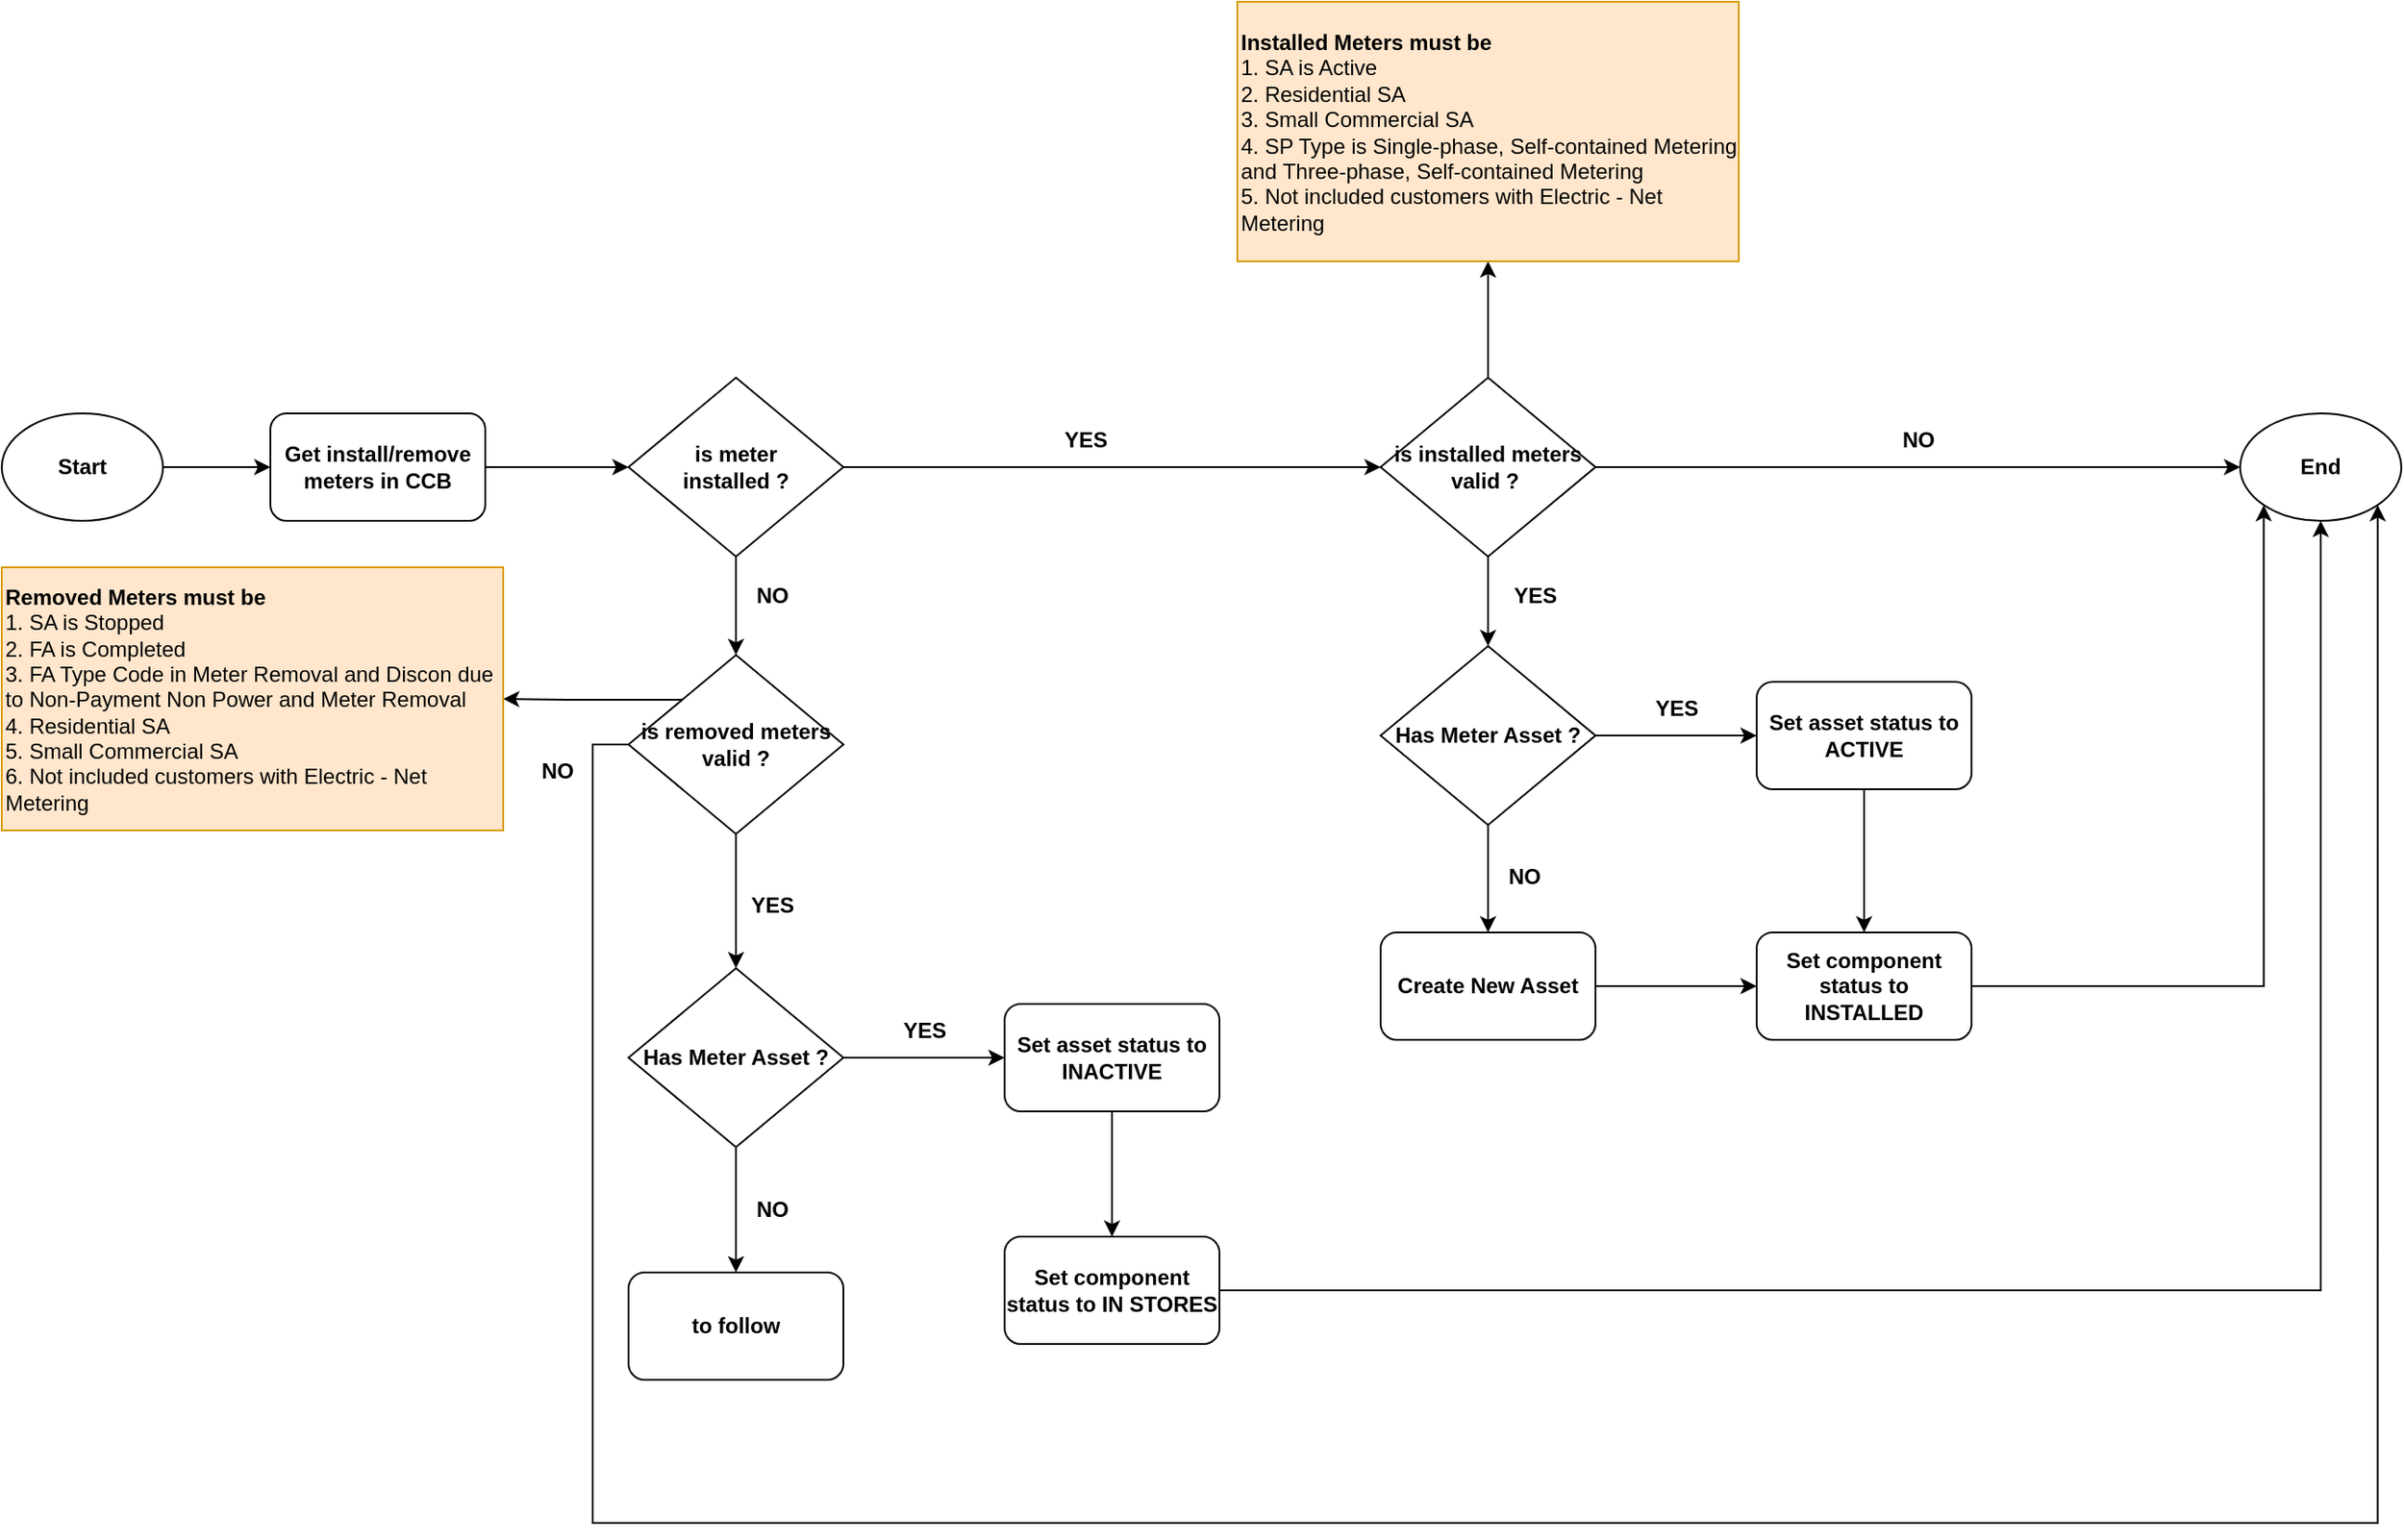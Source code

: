 <mxfile version="22.1.21" type="google">
  <diagram name="Page-1" id="DUN7N6_ZBQFvEOWsblCs">
    <mxGraphModel grid="1" page="1" gridSize="10" guides="1" tooltips="1" connect="1" arrows="1" fold="1" pageScale="1" pageWidth="850" pageHeight="1100" math="0" shadow="0">
      <root>
        <mxCell id="0" />
        <mxCell id="1" parent="0" />
        <mxCell id="6uxMhDcllpCo5bJj_xjq-3" value="" style="edgeStyle=orthogonalEdgeStyle;rounded=0;orthogonalLoop=1;jettySize=auto;html=1;" edge="1" parent="1" source="6uxMhDcllpCo5bJj_xjq-1" target="6uxMhDcllpCo5bJj_xjq-2">
          <mxGeometry relative="1" as="geometry" />
        </mxCell>
        <mxCell id="6uxMhDcllpCo5bJj_xjq-1" value="&lt;b&gt;Start&lt;/b&gt;" style="ellipse;whiteSpace=wrap;html=1;" vertex="1" parent="1">
          <mxGeometry x="60" y="40" width="90" height="60" as="geometry" />
        </mxCell>
        <mxCell id="6uxMhDcllpCo5bJj_xjq-5" value="" style="edgeStyle=orthogonalEdgeStyle;rounded=0;orthogonalLoop=1;jettySize=auto;html=1;" edge="1" parent="1" source="6uxMhDcllpCo5bJj_xjq-2" target="6uxMhDcllpCo5bJj_xjq-4">
          <mxGeometry relative="1" as="geometry" />
        </mxCell>
        <mxCell id="6uxMhDcllpCo5bJj_xjq-2" value="&lt;b&gt;Get install/remove meters in CCB&lt;br&gt;&lt;/b&gt;" style="rounded=1;whiteSpace=wrap;html=1;" vertex="1" parent="1">
          <mxGeometry x="210" y="40" width="120" height="60" as="geometry" />
        </mxCell>
        <mxCell id="6uxMhDcllpCo5bJj_xjq-23" value="" style="edgeStyle=orthogonalEdgeStyle;rounded=0;orthogonalLoop=1;jettySize=auto;html=1;entryX=0;entryY=0.5;entryDx=0;entryDy=0;" edge="1" parent="1" source="6uxMhDcllpCo5bJj_xjq-4" target="6uxMhDcllpCo5bJj_xjq-26">
          <mxGeometry relative="1" as="geometry">
            <mxPoint x="620" y="70" as="targetPoint" />
          </mxGeometry>
        </mxCell>
        <mxCell id="6uxMhDcllpCo5bJj_xjq-35" value="" style="edgeStyle=orthogonalEdgeStyle;rounded=0;orthogonalLoop=1;jettySize=auto;html=1;" edge="1" parent="1" source="6uxMhDcllpCo5bJj_xjq-4" target="6uxMhDcllpCo5bJj_xjq-34">
          <mxGeometry relative="1" as="geometry" />
        </mxCell>
        <mxCell id="6uxMhDcllpCo5bJj_xjq-4" value="&lt;b&gt;is meter &lt;br&gt;installed ?&lt;/b&gt;" style="rhombus;whiteSpace=wrap;html=1;" vertex="1" parent="1">
          <mxGeometry x="410" y="20" width="120" height="100" as="geometry" />
        </mxCell>
        <mxCell id="6uxMhDcllpCo5bJj_xjq-15" value="" style="edgeStyle=orthogonalEdgeStyle;rounded=0;orthogonalLoop=1;jettySize=auto;html=1;" edge="1" parent="1" source="6uxMhDcllpCo5bJj_xjq-11" target="6uxMhDcllpCo5bJj_xjq-14">
          <mxGeometry relative="1" as="geometry" />
        </mxCell>
        <mxCell id="6uxMhDcllpCo5bJj_xjq-18" value="" style="edgeStyle=orthogonalEdgeStyle;rounded=0;orthogonalLoop=1;jettySize=auto;html=1;" edge="1" parent="1" source="6uxMhDcllpCo5bJj_xjq-11" target="6uxMhDcllpCo5bJj_xjq-17">
          <mxGeometry relative="1" as="geometry" />
        </mxCell>
        <mxCell id="6uxMhDcllpCo5bJj_xjq-11" value="&lt;b&gt;Has Meter Asset ?&lt;/b&gt;" style="rhombus;whiteSpace=wrap;html=1;" vertex="1" parent="1">
          <mxGeometry x="410" y="350" width="120" height="100" as="geometry" />
        </mxCell>
        <mxCell id="6uxMhDcllpCo5bJj_xjq-13" value="&lt;b&gt;NO&lt;/b&gt;" style="text;html=1;align=center;verticalAlign=middle;resizable=0;points=[];autosize=1;strokeColor=none;fillColor=none;" vertex="1" parent="1">
          <mxGeometry x="470" y="127" width="40" height="30" as="geometry" />
        </mxCell>
        <mxCell id="6uxMhDcllpCo5bJj_xjq-21" value="" style="edgeStyle=orthogonalEdgeStyle;rounded=0;orthogonalLoop=1;jettySize=auto;html=1;" edge="1" parent="1" source="6uxMhDcllpCo5bJj_xjq-14" target="6uxMhDcllpCo5bJj_xjq-20">
          <mxGeometry relative="1" as="geometry" />
        </mxCell>
        <mxCell id="6uxMhDcllpCo5bJj_xjq-14" value="&lt;b&gt;Set asset status to INACTIVE&lt;br&gt;&lt;/b&gt;" style="rounded=1;whiteSpace=wrap;html=1;" vertex="1" parent="1">
          <mxGeometry x="620" y="370" width="120" height="60" as="geometry" />
        </mxCell>
        <mxCell id="6uxMhDcllpCo5bJj_xjq-17" value="&lt;b&gt;to follow&lt;br&gt;&lt;/b&gt;" style="rounded=1;whiteSpace=wrap;html=1;" vertex="1" parent="1">
          <mxGeometry x="410" y="520" width="120" height="60" as="geometry" />
        </mxCell>
        <mxCell id="6uxMhDcllpCo5bJj_xjq-19" value="&lt;b&gt;YES&lt;/b&gt;" style="text;html=1;align=center;verticalAlign=middle;resizable=0;points=[];autosize=1;strokeColor=none;fillColor=none;" vertex="1" parent="1">
          <mxGeometry x="465" y="300" width="50" height="30" as="geometry" />
        </mxCell>
        <mxCell id="6uxMhDcllpCo5bJj_xjq-54" style="edgeStyle=orthogonalEdgeStyle;rounded=0;orthogonalLoop=1;jettySize=auto;html=1;exitX=1;exitY=0.5;exitDx=0;exitDy=0;entryX=0.5;entryY=1;entryDx=0;entryDy=0;" edge="1" parent="1" source="6uxMhDcllpCo5bJj_xjq-20" target="6uxMhDcllpCo5bJj_xjq-33">
          <mxGeometry relative="1" as="geometry" />
        </mxCell>
        <mxCell id="6uxMhDcllpCo5bJj_xjq-20" value="&lt;b&gt;Set component status to IN STORES&lt;br&gt;&lt;/b&gt;" style="rounded=1;whiteSpace=wrap;html=1;" vertex="1" parent="1">
          <mxGeometry x="620" y="500" width="120" height="60" as="geometry" />
        </mxCell>
        <mxCell id="6uxMhDcllpCo5bJj_xjq-24" value="&lt;b&gt;YES&lt;/b&gt;" style="text;html=1;align=center;verticalAlign=middle;resizable=0;points=[];autosize=1;strokeColor=none;fillColor=none;" vertex="1" parent="1">
          <mxGeometry x="640" y="40" width="50" height="30" as="geometry" />
        </mxCell>
        <mxCell id="6uxMhDcllpCo5bJj_xjq-28" value="" style="edgeStyle=orthogonalEdgeStyle;rounded=0;orthogonalLoop=1;jettySize=auto;html=1;entryX=0.5;entryY=0;entryDx=0;entryDy=0;" edge="1" parent="1" source="6uxMhDcllpCo5bJj_xjq-26" target="6uxMhDcllpCo5bJj_xjq-43">
          <mxGeometry relative="1" as="geometry">
            <mxPoint x="890" y="210" as="targetPoint" />
          </mxGeometry>
        </mxCell>
        <mxCell id="6uxMhDcllpCo5bJj_xjq-31" value="" style="edgeStyle=orthogonalEdgeStyle;rounded=0;orthogonalLoop=1;jettySize=auto;html=1;entryX=0;entryY=0.5;entryDx=0;entryDy=0;" edge="1" parent="1" source="6uxMhDcllpCo5bJj_xjq-26" target="6uxMhDcllpCo5bJj_xjq-33">
          <mxGeometry relative="1" as="geometry">
            <mxPoint x="1040" y="70" as="targetPoint" />
          </mxGeometry>
        </mxCell>
        <mxCell id="idTaMjBzyp52ReLedrgh-5" value="" style="edgeStyle=orthogonalEdgeStyle;rounded=0;orthogonalLoop=1;jettySize=auto;html=1;" edge="1" parent="1" source="6uxMhDcllpCo5bJj_xjq-26" target="idTaMjBzyp52ReLedrgh-4">
          <mxGeometry relative="1" as="geometry" />
        </mxCell>
        <mxCell id="6uxMhDcllpCo5bJj_xjq-26" value="&lt;b&gt;is installed meters valid ?&amp;nbsp;&lt;/b&gt;" style="rhombus;whiteSpace=wrap;html=1;" vertex="1" parent="1">
          <mxGeometry x="830" y="20" width="120" height="100" as="geometry" />
        </mxCell>
        <mxCell id="6uxMhDcllpCo5bJj_xjq-33" value="&lt;b&gt;End&lt;/b&gt;" style="ellipse;whiteSpace=wrap;html=1;" vertex="1" parent="1">
          <mxGeometry x="1310" y="40" width="90" height="60" as="geometry" />
        </mxCell>
        <mxCell id="6uxMhDcllpCo5bJj_xjq-38" value="" style="edgeStyle=orthogonalEdgeStyle;rounded=0;orthogonalLoop=1;jettySize=auto;html=1;" edge="1" parent="1" source="6uxMhDcllpCo5bJj_xjq-34" target="6uxMhDcllpCo5bJj_xjq-11">
          <mxGeometry relative="1" as="geometry" />
        </mxCell>
        <mxCell id="6uxMhDcllpCo5bJj_xjq-39" style="edgeStyle=orthogonalEdgeStyle;rounded=0;orthogonalLoop=1;jettySize=auto;html=1;exitX=0;exitY=0.5;exitDx=0;exitDy=0;entryX=1;entryY=1;entryDx=0;entryDy=0;" edge="1" parent="1" source="6uxMhDcllpCo5bJj_xjq-34" target="6uxMhDcllpCo5bJj_xjq-33">
          <mxGeometry relative="1" as="geometry">
            <mxPoint x="310" y="682.4" as="targetPoint" />
            <Array as="points">
              <mxPoint x="390" y="225" />
              <mxPoint x="390" y="660" />
              <mxPoint x="1387" y="660" />
            </Array>
          </mxGeometry>
        </mxCell>
        <mxCell id="idTaMjBzyp52ReLedrgh-3" style="edgeStyle=orthogonalEdgeStyle;rounded=0;orthogonalLoop=1;jettySize=auto;html=1;exitX=0;exitY=0;exitDx=0;exitDy=0;entryX=1;entryY=0.5;entryDx=0;entryDy=0;" edge="1" parent="1" source="6uxMhDcllpCo5bJj_xjq-34" target="idTaMjBzyp52ReLedrgh-2">
          <mxGeometry relative="1" as="geometry" />
        </mxCell>
        <mxCell id="6uxMhDcllpCo5bJj_xjq-34" value="&lt;b&gt;is removed meters valid ?&lt;/b&gt;" style="rhombus;whiteSpace=wrap;html=1;" vertex="1" parent="1">
          <mxGeometry x="410" y="175" width="120" height="100" as="geometry" />
        </mxCell>
        <mxCell id="6uxMhDcllpCo5bJj_xjq-40" value="&lt;b&gt;NO&lt;/b&gt;" style="text;html=1;align=center;verticalAlign=middle;resizable=0;points=[];autosize=1;strokeColor=none;fillColor=none;" vertex="1" parent="1">
          <mxGeometry x="350" y="225" width="40" height="30" as="geometry" />
        </mxCell>
        <mxCell id="6uxMhDcllpCo5bJj_xjq-41" value="&lt;b&gt;YES&lt;/b&gt;" style="text;html=1;align=center;verticalAlign=middle;resizable=0;points=[];autosize=1;strokeColor=none;fillColor=none;" vertex="1" parent="1">
          <mxGeometry x="891" y="127" width="50" height="30" as="geometry" />
        </mxCell>
        <mxCell id="6uxMhDcllpCo5bJj_xjq-42" value="&lt;b&gt;NO&lt;/b&gt;" style="text;html=1;align=center;verticalAlign=middle;resizable=0;points=[];autosize=1;strokeColor=none;fillColor=none;" vertex="1" parent="1">
          <mxGeometry x="1110" y="40" width="40" height="30" as="geometry" />
        </mxCell>
        <mxCell id="6uxMhDcllpCo5bJj_xjq-46" value="" style="edgeStyle=orthogonalEdgeStyle;rounded=0;orthogonalLoop=1;jettySize=auto;html=1;" edge="1" parent="1" source="6uxMhDcllpCo5bJj_xjq-43" target="6uxMhDcllpCo5bJj_xjq-44">
          <mxGeometry relative="1" as="geometry" />
        </mxCell>
        <mxCell id="6uxMhDcllpCo5bJj_xjq-49" value="" style="edgeStyle=orthogonalEdgeStyle;rounded=0;orthogonalLoop=1;jettySize=auto;html=1;" edge="1" parent="1" source="6uxMhDcllpCo5bJj_xjq-43" target="6uxMhDcllpCo5bJj_xjq-48">
          <mxGeometry relative="1" as="geometry" />
        </mxCell>
        <mxCell id="6uxMhDcllpCo5bJj_xjq-43" value="&lt;b style=&quot;border-color: var(--border-color);&quot;&gt;Has Meter Asset ?&lt;/b&gt;" style="rhombus;whiteSpace=wrap;html=1;" vertex="1" parent="1">
          <mxGeometry x="830" y="170" width="120" height="100" as="geometry" />
        </mxCell>
        <mxCell id="6uxMhDcllpCo5bJj_xjq-53" value="" style="edgeStyle=orthogonalEdgeStyle;rounded=0;orthogonalLoop=1;jettySize=auto;html=1;" edge="1" parent="1" source="6uxMhDcllpCo5bJj_xjq-44" target="6uxMhDcllpCo5bJj_xjq-51">
          <mxGeometry relative="1" as="geometry" />
        </mxCell>
        <mxCell id="6uxMhDcllpCo5bJj_xjq-44" value="&lt;b&gt;Set asset status to ACTIVE&lt;br&gt;&lt;/b&gt;" style="rounded=1;whiteSpace=wrap;html=1;" vertex="1" parent="1">
          <mxGeometry x="1040" y="190" width="120" height="60" as="geometry" />
        </mxCell>
        <mxCell id="6uxMhDcllpCo5bJj_xjq-45" value="&lt;b&gt;YES&lt;/b&gt;" style="text;html=1;align=center;verticalAlign=middle;resizable=0;points=[];autosize=1;strokeColor=none;fillColor=none;" vertex="1" parent="1">
          <mxGeometry x="550" y="370" width="50" height="30" as="geometry" />
        </mxCell>
        <mxCell id="6uxMhDcllpCo5bJj_xjq-47" value="&lt;b&gt;YES&lt;/b&gt;" style="text;html=1;align=center;verticalAlign=middle;resizable=0;points=[];autosize=1;strokeColor=none;fillColor=none;" vertex="1" parent="1">
          <mxGeometry x="970" y="190" width="50" height="30" as="geometry" />
        </mxCell>
        <mxCell id="6uxMhDcllpCo5bJj_xjq-52" value="" style="edgeStyle=orthogonalEdgeStyle;rounded=0;orthogonalLoop=1;jettySize=auto;html=1;" edge="1" parent="1" source="6uxMhDcllpCo5bJj_xjq-48" target="6uxMhDcllpCo5bJj_xjq-51">
          <mxGeometry relative="1" as="geometry" />
        </mxCell>
        <mxCell id="6uxMhDcllpCo5bJj_xjq-48" value="&lt;b&gt;Create New Asset&lt;br&gt;&lt;/b&gt;" style="rounded=1;whiteSpace=wrap;html=1;" vertex="1" parent="1">
          <mxGeometry x="830" y="330" width="120" height="60" as="geometry" />
        </mxCell>
        <mxCell id="6uxMhDcllpCo5bJj_xjq-50" value="&lt;b&gt;NO&lt;/b&gt;" style="text;html=1;align=center;verticalAlign=middle;resizable=0;points=[];autosize=1;strokeColor=none;fillColor=none;" vertex="1" parent="1">
          <mxGeometry x="890" y="284" width="40" height="30" as="geometry" />
        </mxCell>
        <mxCell id="6uxMhDcllpCo5bJj_xjq-56" style="edgeStyle=orthogonalEdgeStyle;rounded=0;orthogonalLoop=1;jettySize=auto;html=1;exitX=1;exitY=0.5;exitDx=0;exitDy=0;entryX=0;entryY=1;entryDx=0;entryDy=0;" edge="1" parent="1" source="6uxMhDcllpCo5bJj_xjq-51" target="6uxMhDcllpCo5bJj_xjq-33">
          <mxGeometry relative="1" as="geometry" />
        </mxCell>
        <mxCell id="6uxMhDcllpCo5bJj_xjq-51" value="&lt;b&gt;Set component status to INSTALLED&lt;br&gt;&lt;/b&gt;" style="rounded=1;whiteSpace=wrap;html=1;" vertex="1" parent="1">
          <mxGeometry x="1040" y="330" width="120" height="60" as="geometry" />
        </mxCell>
        <mxCell id="6uxMhDcllpCo5bJj_xjq-57" value="&lt;b&gt;NO&lt;/b&gt;" style="text;html=1;align=center;verticalAlign=middle;resizable=0;points=[];autosize=1;strokeColor=none;fillColor=none;" vertex="1" parent="1">
          <mxGeometry x="470" y="470" width="40" height="30" as="geometry" />
        </mxCell>
        <mxCell id="idTaMjBzyp52ReLedrgh-2" value="&lt;b&gt;Removed Meters must be&amp;nbsp;&lt;/b&gt;&lt;br&gt;1. SA is Stopped&lt;br&gt;2. FA is Completed&lt;br&gt;3. FA Type Code in&amp;nbsp;Meter Removal and Discon due to Non-Payment Non Power and&amp;nbsp;Meter Removal&lt;br&gt;4. Residential SA&amp;nbsp;&lt;br&gt;5. Small Commercial SA&lt;br&gt;6. Not included customers with&amp;nbsp;Electric - Net Metering" style="rounded=0;whiteSpace=wrap;html=1;align=left;fillColor=#ffe6cc;strokeColor=#d79b00;" vertex="1" parent="1">
          <mxGeometry x="60" y="126" width="280" height="147" as="geometry" />
        </mxCell>
        <mxCell id="idTaMjBzyp52ReLedrgh-4" value="&lt;b&gt;Installed Meters must be&amp;nbsp;&lt;/b&gt;&lt;br&gt;1. SA is Active&lt;br&gt;2. Residential SA&amp;nbsp;&lt;br&gt;3. Small Commercial SA&lt;br&gt;4. SP Type is Single-phase, Self-contained Metering and&amp;nbsp;Three-phase, Self-contained Metering&lt;br&gt;5. Not included customers with&amp;nbsp;Electric - Net Metering" style="rounded=0;whiteSpace=wrap;html=1;align=left;fillColor=#ffe6cc;strokeColor=#d79b00;" vertex="1" parent="1">
          <mxGeometry x="750" y="-190" width="280" height="145" as="geometry" />
        </mxCell>
      </root>
    </mxGraphModel>
  </diagram>
</mxfile>
